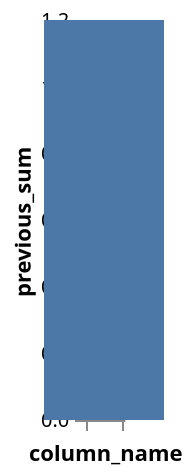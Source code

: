 {
  "$schema": "https://vega.github.io/schema/vega/v5.json",
  "description": "https://github.com/vega/vl-convert/issues/72",
  "background": "white",
  "padding": 5,
  "height": 200,
  "style": "cell",
  "data": [
    {
      "name": "source_0",
      "values": [
        {
          "column_name": "Prior",
          "previous_sum": 1.2,
          "log2_bayes_factor": 2.4,
          "value": "inal score"
        }
      ]
    },
    {
      "name": "data_0",
      "source": "source_0",
      "transform": [
        {
          "type": "stack",
          "groupby": ["column_name"],
          "field": "previous_sum",
          "sort": {"field": [], "order": []},
          "as": ["previous_sum_start", "previous_sum_end"],
          "offset": "zero"
        },
        {
          "type": "filter",
          "expr": "isValid(datum[\"previous_sum\"]) && isFinite(+datum[\"previous_sum\"])"
        }
      ]
    }
  ],
  "signals": [
    {"name": "x_step", "value": 20},
    {
      "name": "width",
      "update": "bandspace(domain('x').length, 0.1, 0.05) * x_step"
    }
  ],
  "marks": [
    {
      "name": "layer_0_marks",
      "type": "rect",
      "style": ["bar"],
      "from": {"data": "data_0"},
      "encode": {
        "update": {
          "fill": {"value": "#4c78a8"},
          "ariaRoleDescription": {"value": "bar"},
          "description": {
            "signal": "\"column_name: \" + (isValid(datum[\"column_name\"]) ? datum[\"column_name\"] : \"\"+datum[\"column_name\"]) + \"; previous_sum: \" + (format(datum[\"previous_sum\"], \"\"))"
          },
          "xc": {"scale": "x", "field": "column_name", "band": 0.5},
          "width": {"value": 60},
          "y": {"scale": "y", "field": "previous_sum_end"},
          "y2": {"scale": "y", "field": "previous_sum_start"}
        }
      }
    }
  ],
  "scales": [
    {
      "name": "x",
      "type": "band",
      "domain": {"data": "data_0", "field": "column_name", "sort": true},
      "range": {"step": {"signal": "x_step"}},
      "paddingInner": 0.1,
      "paddingOuter": 0.05
    },
    {
      "name": "y",
      "type": "linear",
      "domain": {
        "data": "data_0",
        "fields": ["previous_sum_start", "previous_sum_end"]
      },
      "range": [{"signal": "height"}, 0],
      "nice": true,
      "zero": true
    }
  ],
  "axes": [
    {
      "scale": "y",
      "orient": "left",
      "gridScale": "x",
      "grid": true,
      "tickCount": {"signal": "ceil(height/40)"},
      "domain": false,
      "labels": false,
      "aria": false,
      "maxExtent": 0,
      "minExtent": 0,
      "ticks": false,
      "zindex": 0
    },
    {
      "scale": "x",
      "orient": "bottom",
      "grid": false,
      "title": "column_name",
      "tickBand": "extent",
      "labelAlign": "right",
      "labelAngle": 270,
      "labelBaseline": "middle",
      "encode": {
        "labels": {
          "update": {
            "text": {
              "signal": "datum.value == 'Prior' || datum.value == 'Final score' ? '' : datum.value"
            }
          }
        }
      },
      "zindex": 0
    },
    {
      "scale": "y",
      "orient": "left",
      "grid": false,
      "title": "previous_sum",
      "labelOverlap": true,
      "tickCount": {"signal": "ceil(height/40)"},
      "zindex": 0
    }
  ]
}